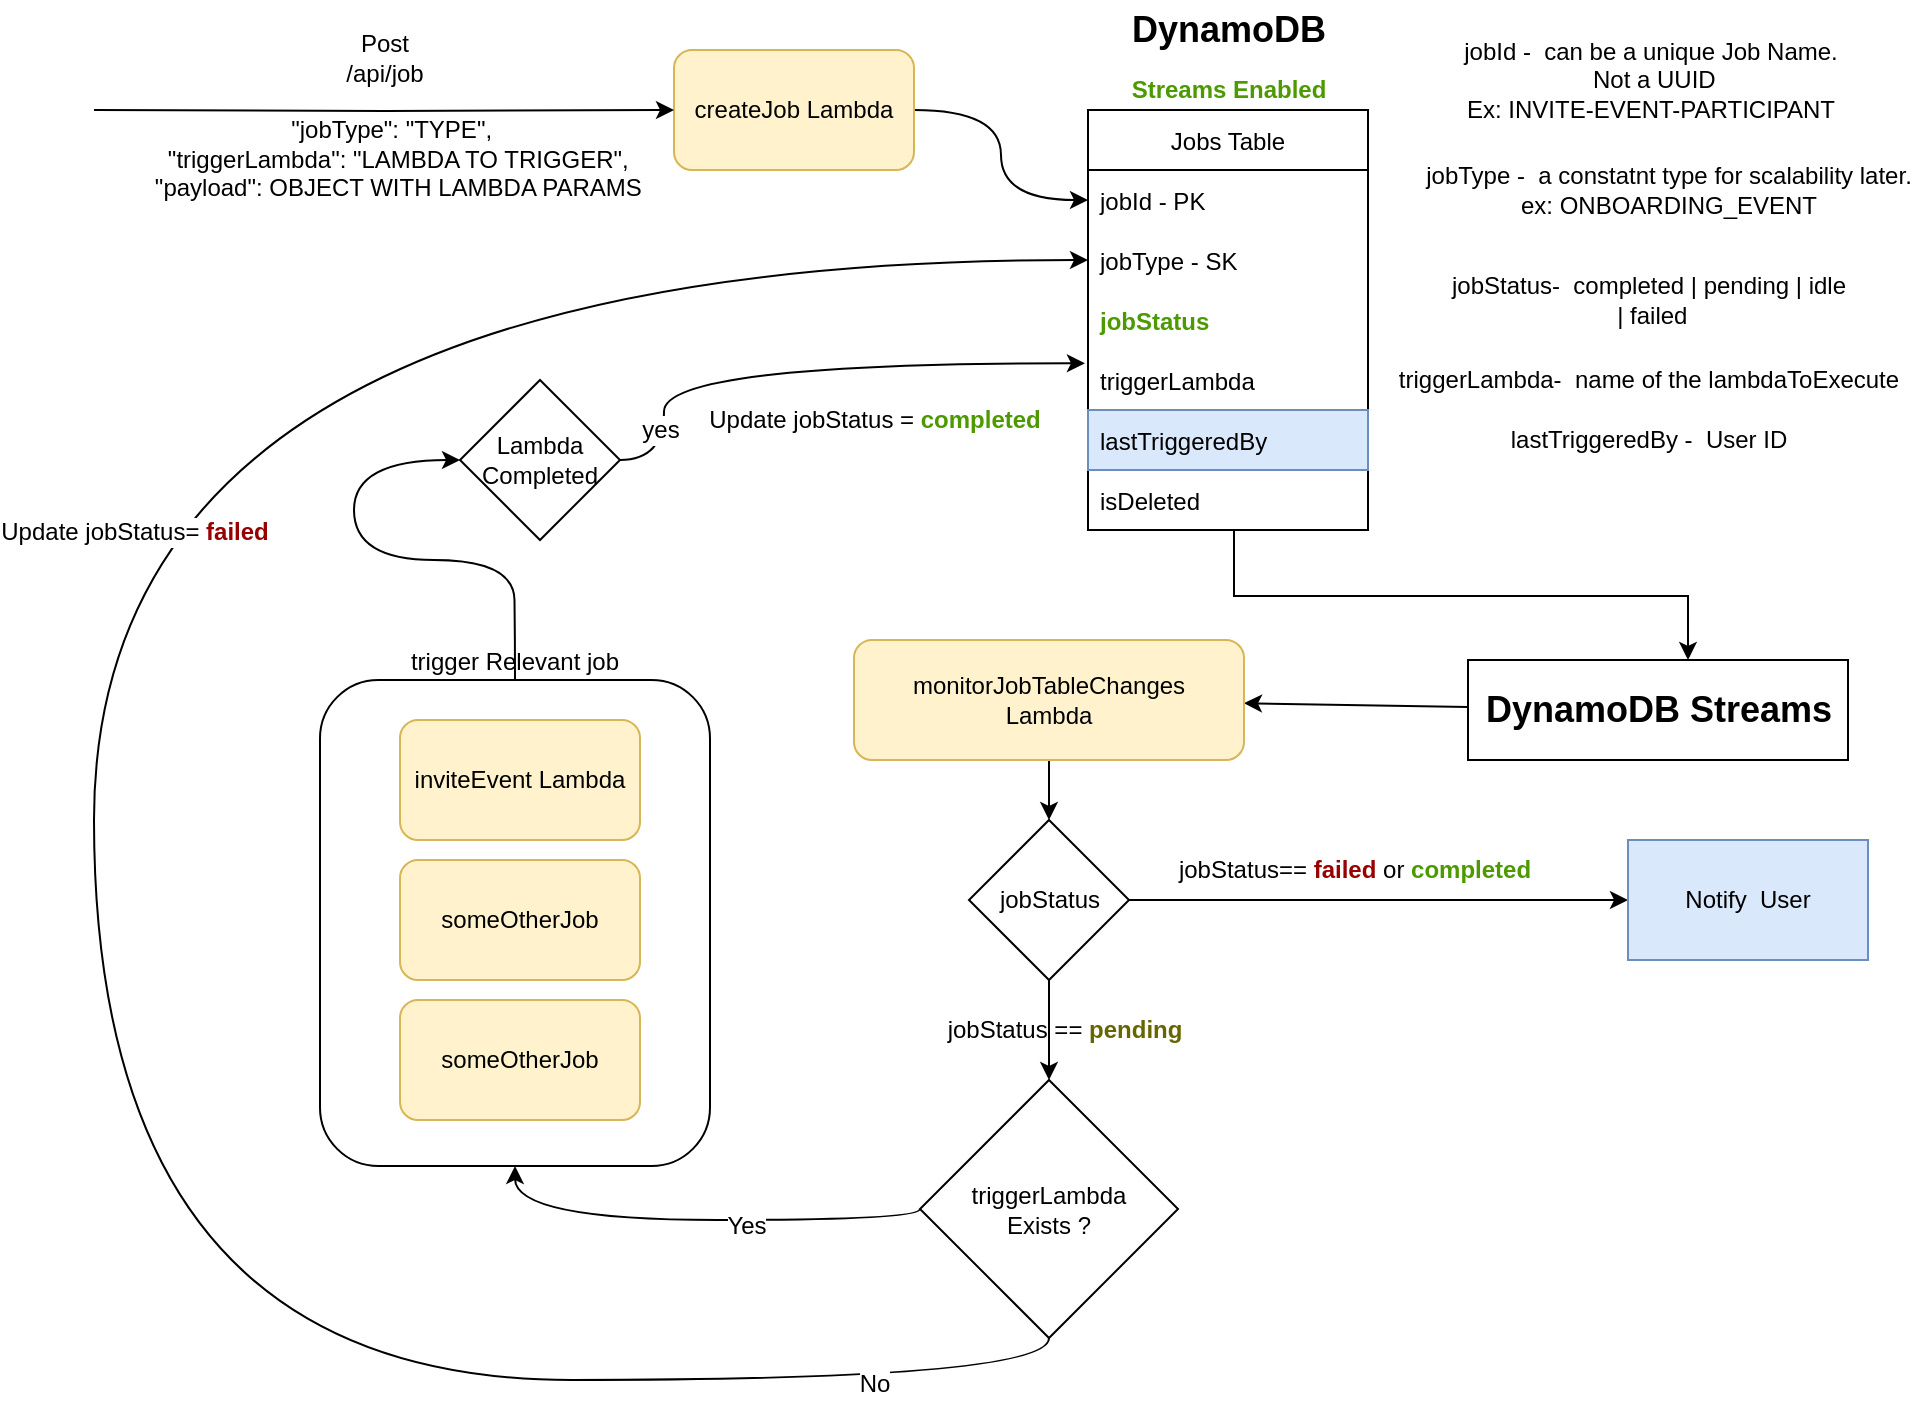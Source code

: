 <mxfile version="17.1.3" type="github">
  <diagram id="C5RBs43oDa-KdzZeNtuy" name="Page-1">
    <mxGraphModel dx="1637" dy="708" grid="0" gridSize="10" guides="1" tooltips="1" connect="1" arrows="1" fold="1" page="0" pageScale="1" pageWidth="827" pageHeight="1169" math="0" shadow="0">
      <root>
        <mxCell id="WIyWlLk6GJQsqaUBKTNV-0" />
        <mxCell id="WIyWlLk6GJQsqaUBKTNV-1" parent="WIyWlLk6GJQsqaUBKTNV-0" />
        <mxCell id="4k0nX1ey7aPG4yUnOb5Q-0" value="&lt;b&gt;&lt;font color=&quot;#4D9900&quot;&gt;Streams Enabled&lt;/font&gt;&lt;/b&gt;" style="text;html=1;align=center;verticalAlign=middle;resizable=0;points=[];autosize=1;strokeColor=none;fillColor=none;" parent="WIyWlLk6GJQsqaUBKTNV-1" vertex="1">
          <mxGeometry x="342" y="65" width="110" height="20" as="geometry" />
        </mxCell>
        <mxCell id="4k0nX1ey7aPG4yUnOb5Q-1" value="Jobs Table" style="swimlane;fontStyle=0;childLayout=stackLayout;horizontal=1;startSize=30;horizontalStack=0;resizeParent=1;resizeParentMax=0;resizeLast=0;collapsible=1;marginBottom=0;" parent="WIyWlLk6GJQsqaUBKTNV-1" vertex="1">
          <mxGeometry x="327" y="85" width="140" height="210" as="geometry" />
        </mxCell>
        <mxCell id="4k0nX1ey7aPG4yUnOb5Q-2" value="jobId - PK" style="text;strokeColor=none;fillColor=none;align=left;verticalAlign=middle;spacingLeft=4;spacingRight=4;overflow=hidden;points=[[0,0.5],[1,0.5]];portConstraint=eastwest;rotatable=0;" parent="4k0nX1ey7aPG4yUnOb5Q-1" vertex="1">
          <mxGeometry y="30" width="140" height="30" as="geometry" />
        </mxCell>
        <mxCell id="4k0nX1ey7aPG4yUnOb5Q-15" value="jobType - SK" style="text;strokeColor=none;fillColor=none;align=left;verticalAlign=middle;spacingLeft=4;spacingRight=4;overflow=hidden;points=[[0,0.5],[1,0.5]];portConstraint=eastwest;rotatable=0;" parent="4k0nX1ey7aPG4yUnOb5Q-1" vertex="1">
          <mxGeometry y="60" width="140" height="30" as="geometry" />
        </mxCell>
        <mxCell id="4k0nX1ey7aPG4yUnOb5Q-16" value="jobStatus" style="text;strokeColor=none;fillColor=none;align=left;verticalAlign=middle;spacingLeft=4;spacingRight=4;overflow=hidden;points=[[0,0.5],[1,0.5]];portConstraint=eastwest;rotatable=0;fontColor=#4D9900;fontStyle=1" parent="4k0nX1ey7aPG4yUnOb5Q-1" vertex="1">
          <mxGeometry y="90" width="140" height="30" as="geometry" />
        </mxCell>
        <mxCell id="4k0nX1ey7aPG4yUnOb5Q-31" value="triggerLambda" style="text;strokeColor=none;fillColor=none;align=left;verticalAlign=middle;spacingLeft=4;spacingRight=4;overflow=hidden;points=[[0,0.5],[1,0.5]];portConstraint=eastwest;rotatable=0;" parent="4k0nX1ey7aPG4yUnOb5Q-1" vertex="1">
          <mxGeometry y="120" width="140" height="30" as="geometry" />
        </mxCell>
        <mxCell id="4k0nX1ey7aPG4yUnOb5Q-69" value="lastTriggeredBy" style="text;strokeColor=#6c8ebf;fillColor=#dae8fc;align=left;verticalAlign=middle;spacingLeft=4;spacingRight=4;overflow=hidden;points=[[0,0.5],[1,0.5]];portConstraint=eastwest;rotatable=0;" parent="4k0nX1ey7aPG4yUnOb5Q-1" vertex="1">
          <mxGeometry y="150" width="140" height="30" as="geometry" />
        </mxCell>
        <mxCell id="4k0nX1ey7aPG4yUnOb5Q-27" value="isDeleted" style="text;strokeColor=none;fillColor=none;align=left;verticalAlign=middle;spacingLeft=4;spacingRight=4;overflow=hidden;points=[[0,0.5],[1,0.5]];portConstraint=eastwest;rotatable=0;" parent="4k0nX1ey7aPG4yUnOb5Q-1" vertex="1">
          <mxGeometry y="180" width="140" height="30" as="geometry" />
        </mxCell>
        <mxCell id="4k0nX1ey7aPG4yUnOb5Q-7" value="DynamoDB" style="text;html=1;align=center;verticalAlign=middle;resizable=0;points=[];autosize=1;strokeColor=none;fillColor=none;fontSize=18;fontStyle=1" parent="WIyWlLk6GJQsqaUBKTNV-1" vertex="1">
          <mxGeometry x="342" y="30" width="110" height="30" as="geometry" />
        </mxCell>
        <mxCell id="4k0nX1ey7aPG4yUnOb5Q-8" value="&lt;h1 class=&quot;topictitle&quot; id=&quot;Streams&quot; style=&quot;font-size: 18px;&quot;&gt;DynamoDB Streams&lt;/h1&gt;" style="text;html=1;align=center;verticalAlign=middle;resizable=0;points=[];autosize=1;strokeColor=default;fillColor=none;fontSize=18;" parent="WIyWlLk6GJQsqaUBKTNV-1" vertex="1">
          <mxGeometry x="517" y="360" width="190" height="50" as="geometry" />
        </mxCell>
        <mxCell id="4k0nX1ey7aPG4yUnOb5Q-19" value="" style="edgeStyle=orthogonalEdgeStyle;rounded=0;orthogonalLoop=1;jettySize=auto;html=1;fontSize=12;entryX=0;entryY=0.5;entryDx=0;entryDy=0;curved=1;" parent="WIyWlLk6GJQsqaUBKTNV-1" source="4k0nX1ey7aPG4yUnOb5Q-11" target="4k0nX1ey7aPG4yUnOb5Q-2" edge="1">
          <mxGeometry relative="1" as="geometry">
            <mxPoint x="320" y="125" as="targetPoint" />
          </mxGeometry>
        </mxCell>
        <mxCell id="4k0nX1ey7aPG4yUnOb5Q-11" value="createJob Lambda" style="rounded=1;whiteSpace=wrap;html=1;fontSize=12;fillColor=#fff2cc;strokeColor=#d6b656;" parent="WIyWlLk6GJQsqaUBKTNV-1" vertex="1">
          <mxGeometry x="120" y="55" width="120" height="60" as="geometry" />
        </mxCell>
        <mxCell id="4k0nX1ey7aPG4yUnOb5Q-12" value="&lt;div&gt;jobId -&amp;nbsp; can be a unique Job Name.&lt;/div&gt;&lt;div&gt;&amp;nbsp;Not a UUID&lt;/div&gt;&lt;div&gt;Ex: INVITE-EVENT-PARTICIPANT&lt;br&gt;&lt;/div&gt;" style="text;html=1;align=center;verticalAlign=middle;resizable=0;points=[];autosize=1;strokeColor=none;fillColor=none;fontSize=12;" parent="WIyWlLk6GJQsqaUBKTNV-1" vertex="1">
          <mxGeometry x="507" y="47" width="201" height="46" as="geometry" />
        </mxCell>
        <mxCell id="4k0nX1ey7aPG4yUnOb5Q-13" value="&lt;div&gt;jobStatus-&amp;nbsp; completed | pending | idle&lt;br&gt;&lt;/div&gt;&amp;nbsp;| failed" style="text;html=1;align=center;verticalAlign=middle;resizable=0;points=[];autosize=1;strokeColor=none;fillColor=none;fontSize=12;" parent="WIyWlLk6GJQsqaUBKTNV-1" vertex="1">
          <mxGeometry x="497" y="165" width="220" height="30" as="geometry" />
        </mxCell>
        <mxCell id="4k0nX1ey7aPG4yUnOb5Q-17" value="&lt;div&gt;jobType -&amp;nbsp; a constatnt type for scalability later.&lt;/div&gt;&lt;div&gt;ex: ONBOARDING_EVENT &lt;br&gt;&lt;/div&gt;" style="text;html=1;align=center;verticalAlign=middle;resizable=0;points=[];autosize=1;strokeColor=none;fillColor=none;fontSize=12;" parent="WIyWlLk6GJQsqaUBKTNV-1" vertex="1">
          <mxGeometry x="487" y="110" width="260" height="30" as="geometry" />
        </mxCell>
        <mxCell id="4k0nX1ey7aPG4yUnOb5Q-26" value="" style="endArrow=classic;html=1;rounded=0;fontSize=12;exitX=0.25;exitY=1;exitDx=0;exitDy=0;entryX=0.579;entryY=0;entryDx=0;entryDy=0;entryPerimeter=0;edgeStyle=orthogonalEdgeStyle;" parent="WIyWlLk6GJQsqaUBKTNV-1" source="4k0nX1ey7aPG4yUnOb5Q-1" target="4k0nX1ey7aPG4yUnOb5Q-8" edge="1">
          <mxGeometry width="50" height="50" relative="1" as="geometry">
            <mxPoint x="397" y="340" as="sourcePoint" />
            <mxPoint x="447" y="290" as="targetPoint" />
            <Array as="points">
              <mxPoint x="400" y="295" />
              <mxPoint x="400" y="328" />
              <mxPoint x="627" y="328" />
            </Array>
          </mxGeometry>
        </mxCell>
        <mxCell id="4k0nX1ey7aPG4yUnOb5Q-30" value="" style="endArrow=classic;html=1;rounded=0;fontSize=12;" parent="WIyWlLk6GJQsqaUBKTNV-1" source="4k0nX1ey7aPG4yUnOb5Q-8" target="mxMdfdnsyDccVtuDXAn--1" edge="1">
          <mxGeometry width="50" height="50" relative="1" as="geometry">
            <mxPoint x="327" y="525" as="sourcePoint" />
            <mxPoint x="377" y="475" as="targetPoint" />
          </mxGeometry>
        </mxCell>
        <mxCell id="4k0nX1ey7aPG4yUnOb5Q-32" value="&lt;div&gt;triggerLambda-&amp;nbsp; name of the lambdaToExecute&lt;br&gt;&lt;/div&gt;" style="text;html=1;align=center;verticalAlign=middle;resizable=0;points=[];autosize=1;strokeColor=none;fillColor=none;fontSize=12;" parent="WIyWlLk6GJQsqaUBKTNV-1" vertex="1">
          <mxGeometry x="472" y="210" width="270" height="20" as="geometry" />
        </mxCell>
        <mxCell id="mxMdfdnsyDccVtuDXAn--18" style="edgeStyle=orthogonalEdgeStyle;curved=1;rounded=0;orthogonalLoop=1;jettySize=auto;html=1;exitX=1;exitY=0.5;exitDx=0;exitDy=0;entryX=-0.011;entryY=0.221;entryDx=0;entryDy=0;entryPerimeter=0;fontSize=12;" edge="1" parent="WIyWlLk6GJQsqaUBKTNV-1" source="4k0nX1ey7aPG4yUnOb5Q-42" target="4k0nX1ey7aPG4yUnOb5Q-31">
          <mxGeometry relative="1" as="geometry">
            <Array as="points">
              <mxPoint x="115" y="212" />
            </Array>
          </mxGeometry>
        </mxCell>
        <mxCell id="mxMdfdnsyDccVtuDXAn--20" value="yes" style="edgeLabel;html=1;align=center;verticalAlign=middle;resizable=0;points=[];fontSize=12;" vertex="1" connectable="0" parent="mxMdfdnsyDccVtuDXAn--18">
          <mxGeometry x="-0.737" y="2" relative="1" as="geometry">
            <mxPoint as="offset" />
          </mxGeometry>
        </mxCell>
        <mxCell id="4k0nX1ey7aPG4yUnOb5Q-42" value="&lt;div&gt;Lambda&lt;/div&gt;&lt;div&gt;Completed&lt;br&gt;&lt;/div&gt;" style="rhombus;whiteSpace=wrap;html=1;fontSize=12;" parent="WIyWlLk6GJQsqaUBKTNV-1" vertex="1">
          <mxGeometry x="13" y="220" width="80" height="80" as="geometry" />
        </mxCell>
        <mxCell id="4k0nX1ey7aPG4yUnOb5Q-51" value="" style="edgeStyle=orthogonalEdgeStyle;curved=1;rounded=0;orthogonalLoop=1;jettySize=auto;html=1;fontSize=12;exitX=0.5;exitY=1;exitDx=0;exitDy=0;entryX=0;entryY=0.5;entryDx=0;entryDy=0;" parent="WIyWlLk6GJQsqaUBKTNV-1" source="4k0nX1ey7aPG4yUnOb5Q-46" target="4k0nX1ey7aPG4yUnOb5Q-15" edge="1">
          <mxGeometry relative="1" as="geometry">
            <mxPoint x="330" y="170" as="targetPoint" />
            <Array as="points">
              <mxPoint x="307" y="720" />
              <mxPoint x="-170" y="720" />
              <mxPoint x="-170" y="160" />
            </Array>
          </mxGeometry>
        </mxCell>
        <mxCell id="4k0nX1ey7aPG4yUnOb5Q-52" value="No" style="edgeLabel;html=1;align=center;verticalAlign=middle;resizable=0;points=[];fontSize=12;" parent="4k0nX1ey7aPG4yUnOb5Q-51" vertex="1" connectable="0">
          <mxGeometry x="-0.917" y="2" relative="1" as="geometry">
            <mxPoint x="-44" as="offset" />
          </mxGeometry>
        </mxCell>
        <mxCell id="4k0nX1ey7aPG4yUnOb5Q-57" value="Update jobStatus= &lt;b&gt;&lt;font color=&quot;#990000&quot;&gt;failed&lt;/font&gt;&lt;/b&gt;" style="edgeLabel;html=1;align=center;verticalAlign=middle;resizable=0;points=[];fontSize=12;" parent="4k0nX1ey7aPG4yUnOb5Q-51" vertex="1" connectable="0">
          <mxGeometry x="-0.024" y="-1" relative="1" as="geometry">
            <mxPoint x="19" y="-164" as="offset" />
          </mxGeometry>
        </mxCell>
        <mxCell id="mxMdfdnsyDccVtuDXAn--16" style="edgeStyle=orthogonalEdgeStyle;rounded=0;orthogonalLoop=1;jettySize=auto;html=1;exitX=0;exitY=0.5;exitDx=0;exitDy=0;fontSize=12;curved=1;entryX=0.5;entryY=1;entryDx=0;entryDy=0;" edge="1" parent="WIyWlLk6GJQsqaUBKTNV-1" source="4k0nX1ey7aPG4yUnOb5Q-46" target="mxMdfdnsyDccVtuDXAn--4">
          <mxGeometry relative="1" as="geometry">
            <mxPoint x="50" y="580" as="targetPoint" />
            <Array as="points">
              <mxPoint x="243" y="640" />
              <mxPoint x="41" y="640" />
            </Array>
          </mxGeometry>
        </mxCell>
        <mxCell id="mxMdfdnsyDccVtuDXAn--17" value="Yes" style="edgeLabel;html=1;align=center;verticalAlign=middle;resizable=0;points=[];fontSize=12;" vertex="1" connectable="0" parent="mxMdfdnsyDccVtuDXAn--16">
          <mxGeometry x="-0.488" y="3" relative="1" as="geometry">
            <mxPoint x="-33" as="offset" />
          </mxGeometry>
        </mxCell>
        <mxCell id="4k0nX1ey7aPG4yUnOb5Q-46" value="&lt;div&gt;triggerLambda&lt;/div&gt;&lt;div&gt;Exists ?&lt;br&gt;&lt;/div&gt;" style="rhombus;whiteSpace=wrap;html=1;fontSize=12;" parent="WIyWlLk6GJQsqaUBKTNV-1" vertex="1">
          <mxGeometry x="243" y="570" width="129" height="129" as="geometry" />
        </mxCell>
        <mxCell id="4k0nX1ey7aPG4yUnOb5Q-59" value="" style="edgeStyle=orthogonalEdgeStyle;curved=1;rounded=0;orthogonalLoop=1;jettySize=auto;html=1;fontSize=12;entryX=0.5;entryY=0;entryDx=0;entryDy=0;" parent="WIyWlLk6GJQsqaUBKTNV-1" source="4k0nX1ey7aPG4yUnOb5Q-58" target="4k0nX1ey7aPG4yUnOb5Q-46" edge="1">
          <mxGeometry relative="1" as="geometry">
            <Array as="points" />
            <mxPoint x="307.5" y="610.0" as="targetPoint" />
          </mxGeometry>
        </mxCell>
        <mxCell id="4k0nX1ey7aPG4yUnOb5Q-66" value="" style="edgeStyle=orthogonalEdgeStyle;curved=1;rounded=0;orthogonalLoop=1;jettySize=auto;html=1;fontSize=12;entryX=0;entryY=0.5;entryDx=0;entryDy=0;" parent="WIyWlLk6GJQsqaUBKTNV-1" source="4k0nX1ey7aPG4yUnOb5Q-58" target="4k0nX1ey7aPG4yUnOb5Q-64" edge="1">
          <mxGeometry relative="1" as="geometry">
            <mxPoint x="421.5" y="485" as="targetPoint" />
          </mxGeometry>
        </mxCell>
        <mxCell id="4k0nX1ey7aPG4yUnOb5Q-67" value="jobStatus== &lt;b&gt;&lt;font color=&quot;#990000&quot;&gt;failed &lt;/font&gt;&lt;/b&gt;or &lt;b&gt;&lt;font color=&quot;#4D9900&quot;&gt;completed&lt;/font&gt;&lt;/b&gt;" style="edgeLabel;html=1;align=center;verticalAlign=middle;resizable=0;points=[];fontSize=12;" parent="4k0nX1ey7aPG4yUnOb5Q-66" vertex="1" connectable="0">
          <mxGeometry x="-0.636" y="4" relative="1" as="geometry">
            <mxPoint x="67" y="-11" as="offset" />
          </mxGeometry>
        </mxCell>
        <mxCell id="4k0nX1ey7aPG4yUnOb5Q-58" value="jobStatus" style="rhombus;whiteSpace=wrap;html=1;fontSize=12;" parent="WIyWlLk6GJQsqaUBKTNV-1" vertex="1">
          <mxGeometry x="267.5" y="440" width="80" height="80" as="geometry" />
        </mxCell>
        <mxCell id="4k0nX1ey7aPG4yUnOb5Q-63" value="jobStatus == &lt;b&gt;&lt;font color=&quot;#666600&quot;&gt;pending&lt;/font&gt;&lt;/b&gt;" style="text;html=1;align=center;verticalAlign=middle;resizable=0;points=[];autosize=1;strokeColor=none;fillColor=none;fontSize=12;" parent="WIyWlLk6GJQsqaUBKTNV-1" vertex="1">
          <mxGeometry x="250" y="535" width="130" height="20" as="geometry" />
        </mxCell>
        <mxCell id="4k0nX1ey7aPG4yUnOb5Q-64" value="Notify&amp;nbsp; User" style="rounded=0;whiteSpace=wrap;html=1;fontSize=12;fillColor=#dae8fc;strokeColor=#6c8ebf;" parent="WIyWlLk6GJQsqaUBKTNV-1" vertex="1">
          <mxGeometry x="597" y="450" width="120" height="60" as="geometry" />
        </mxCell>
        <mxCell id="4k0nX1ey7aPG4yUnOb5Q-70" value="lastTriggeredBy -&amp;nbsp; User ID" style="text;html=1;align=center;verticalAlign=middle;resizable=0;points=[];autosize=1;strokeColor=none;fillColor=none;fontSize=12;" parent="WIyWlLk6GJQsqaUBKTNV-1" vertex="1">
          <mxGeometry x="527" y="240" width="160" height="20" as="geometry" />
        </mxCell>
        <mxCell id="ukAZvJLkasrauwQrZJjI-3" value="" style="edgeStyle=orthogonalEdgeStyle;rounded=0;orthogonalLoop=1;jettySize=auto;html=1;" parent="WIyWlLk6GJQsqaUBKTNV-1" target="4k0nX1ey7aPG4yUnOb5Q-11" edge="1">
          <mxGeometry relative="1" as="geometry">
            <mxPoint x="40" y="75" as="targetPoint" />
            <mxPoint x="-170" y="85" as="sourcePoint" />
          </mxGeometry>
        </mxCell>
        <mxCell id="ukAZvJLkasrauwQrZJjI-5" value="&lt;div&gt;&lt;br&gt;&lt;/div&gt;&lt;div&gt;&lt;div&gt;Post&lt;/div&gt;&lt;div&gt;/api/job&lt;/div&gt;&lt;div&gt;&amp;nbsp; &lt;br&gt;&lt;/div&gt;&lt;/div&gt;&lt;div&gt;&amp;nbsp; &quot;jobType&quot;: &quot;TYPE&quot;,&lt;/div&gt;&amp;nbsp;&amp;nbsp;&amp;nbsp; &quot;triggerLambda&quot;: &quot;LAMBDA TO TRIGGER&quot;,&lt;br&gt;&amp;nbsp;&amp;nbsp;&amp;nbsp; &quot;payload&quot;: OBJECT WITH LAMBDA PARAMS&lt;br&gt;&lt;div&gt;&lt;br&gt;&lt;br&gt;&lt;/div&gt;" style="text;html=1;align=center;verticalAlign=middle;resizable=0;points=[];autosize=1;strokeColor=none;fillColor=none;fontSize=12;" parent="WIyWlLk6GJQsqaUBKTNV-1" vertex="1">
          <mxGeometry x="-155" y="30" width="260" height="130" as="geometry" />
        </mxCell>
        <mxCell id="mxMdfdnsyDccVtuDXAn--2" value="" style="edgeStyle=orthogonalEdgeStyle;rounded=0;orthogonalLoop=1;jettySize=auto;html=1;entryX=0.5;entryY=0;entryDx=0;entryDy=0;exitX=0.5;exitY=1;exitDx=0;exitDy=0;" edge="1" parent="WIyWlLk6GJQsqaUBKTNV-1" source="mxMdfdnsyDccVtuDXAn--1" target="4k0nX1ey7aPG4yUnOb5Q-58">
          <mxGeometry relative="1" as="geometry">
            <mxPoint x="353" y="544" as="sourcePoint" />
          </mxGeometry>
        </mxCell>
        <mxCell id="mxMdfdnsyDccVtuDXAn--1" value="&lt;div&gt;monitorJobTableChanges&lt;/div&gt;&lt;div&gt;Lambda&lt;/div&gt;" style="rounded=1;whiteSpace=wrap;html=1;fontSize=12;fillColor=#fff2cc;strokeColor=#d6b656;" vertex="1" parent="WIyWlLk6GJQsqaUBKTNV-1">
          <mxGeometry x="210" y="350" width="195" height="60" as="geometry" />
        </mxCell>
        <mxCell id="mxMdfdnsyDccVtuDXAn--8" value="" style="group" vertex="1" connectable="0" parent="WIyWlLk6GJQsqaUBKTNV-1">
          <mxGeometry x="-57" y="370" width="195" height="243" as="geometry" />
        </mxCell>
        <mxCell id="mxMdfdnsyDccVtuDXAn--4" value="trigger Relevant job" style="rounded=1;whiteSpace=wrap;html=1;fontSize=12;labelPosition=center;verticalLabelPosition=top;align=center;verticalAlign=bottom;" vertex="1" parent="mxMdfdnsyDccVtuDXAn--8">
          <mxGeometry width="195" height="243" as="geometry" />
        </mxCell>
        <mxCell id="mxMdfdnsyDccVtuDXAn--5" value="inviteEvent Lambda" style="rounded=1;whiteSpace=wrap;html=1;fontSize=12;fillColor=#fff2cc;strokeColor=#d6b656;" vertex="1" parent="mxMdfdnsyDccVtuDXAn--8">
          <mxGeometry x="40" y="20" width="120" height="60" as="geometry" />
        </mxCell>
        <mxCell id="mxMdfdnsyDccVtuDXAn--6" value="someOtherJob" style="rounded=1;whiteSpace=wrap;html=1;fontSize=12;fillColor=#fff2cc;strokeColor=#d6b656;" vertex="1" parent="mxMdfdnsyDccVtuDXAn--8">
          <mxGeometry x="40" y="90" width="120" height="60" as="geometry" />
        </mxCell>
        <mxCell id="mxMdfdnsyDccVtuDXAn--7" value="someOtherJob" style="rounded=1;whiteSpace=wrap;html=1;fontSize=12;fillColor=#fff2cc;strokeColor=#d6b656;" vertex="1" parent="mxMdfdnsyDccVtuDXAn--8">
          <mxGeometry x="40" y="160" width="120" height="60" as="geometry" />
        </mxCell>
        <mxCell id="mxMdfdnsyDccVtuDXAn--12" style="edgeStyle=orthogonalEdgeStyle;curved=1;rounded=0;orthogonalLoop=1;jettySize=auto;html=1;entryX=0;entryY=0.5;entryDx=0;entryDy=0;exitX=0.5;exitY=0;exitDx=0;exitDy=0;" edge="1" parent="WIyWlLk6GJQsqaUBKTNV-1" source="mxMdfdnsyDccVtuDXAn--4" target="4k0nX1ey7aPG4yUnOb5Q-42">
          <mxGeometry relative="1" as="geometry">
            <mxPoint x="-12" y="410" as="sourcePoint" />
            <Array as="points">
              <mxPoint x="40" y="350" />
              <mxPoint x="40" y="310" />
              <mxPoint x="-40" y="310" />
              <mxPoint x="-40" y="260" />
            </Array>
          </mxGeometry>
        </mxCell>
        <mxCell id="mxMdfdnsyDccVtuDXAn--15" value="Update jobStatus = &lt;font style=&quot;font-size: 12px&quot; color=&quot;#4D9900&quot;&gt;&lt;b style=&quot;font-size: 12px&quot;&gt;completed&lt;/b&gt;&lt;/font&gt;" style="text;html=1;align=center;verticalAlign=middle;resizable=0;points=[];autosize=1;strokeColor=none;fillColor=none;fontSize=12;" vertex="1" parent="WIyWlLk6GJQsqaUBKTNV-1">
          <mxGeometry x="130" y="230" width="180" height="20" as="geometry" />
        </mxCell>
      </root>
    </mxGraphModel>
  </diagram>
</mxfile>
